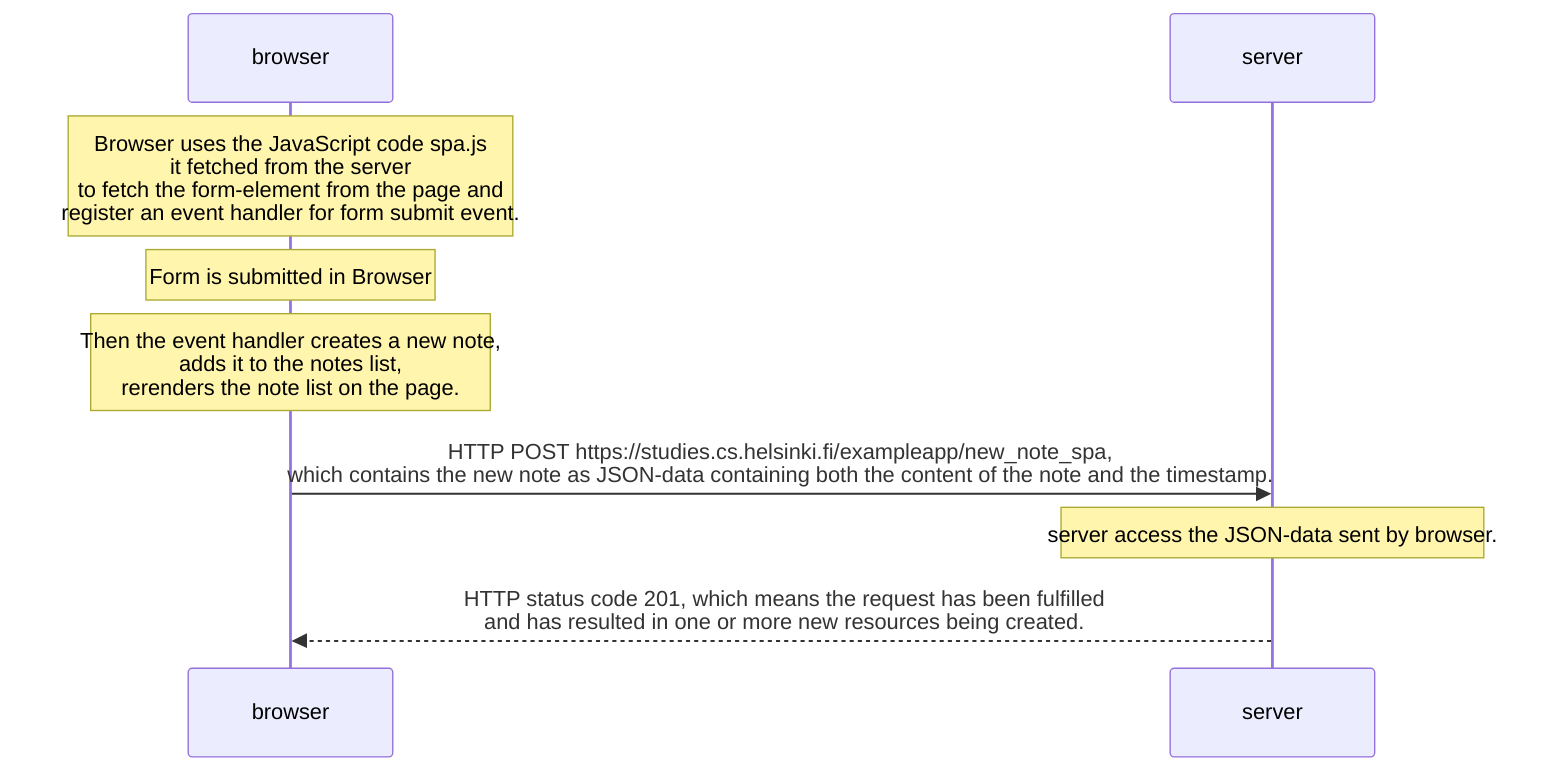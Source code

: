 sequenceDiagram
    participant B AS browser
    participant S AS server
    Note over B: Browser uses the JavaScript code spa.js <br> it fetched from the server <br> to fetch the form-element from the page and <br> register an event handler for form submit event.
    Note over B: Form is submitted in Browser
    Note over B: Then the event handler creates a new note, <br> adds it to the notes list, <br> rerenders the note list on the page.
    B->>S: HTTP POST https://studies.cs.helsinki.fi/exampleapp/new_note_spa, <br> which contains the new note as JSON-data containing both the content of the note and the timestamp.
    Note over S: server access the JSON-data sent by browser.
    S-->>B: HTTP status code 201, which means the request has been fulfilled <br> and has resulted in one or more new resources being created.
